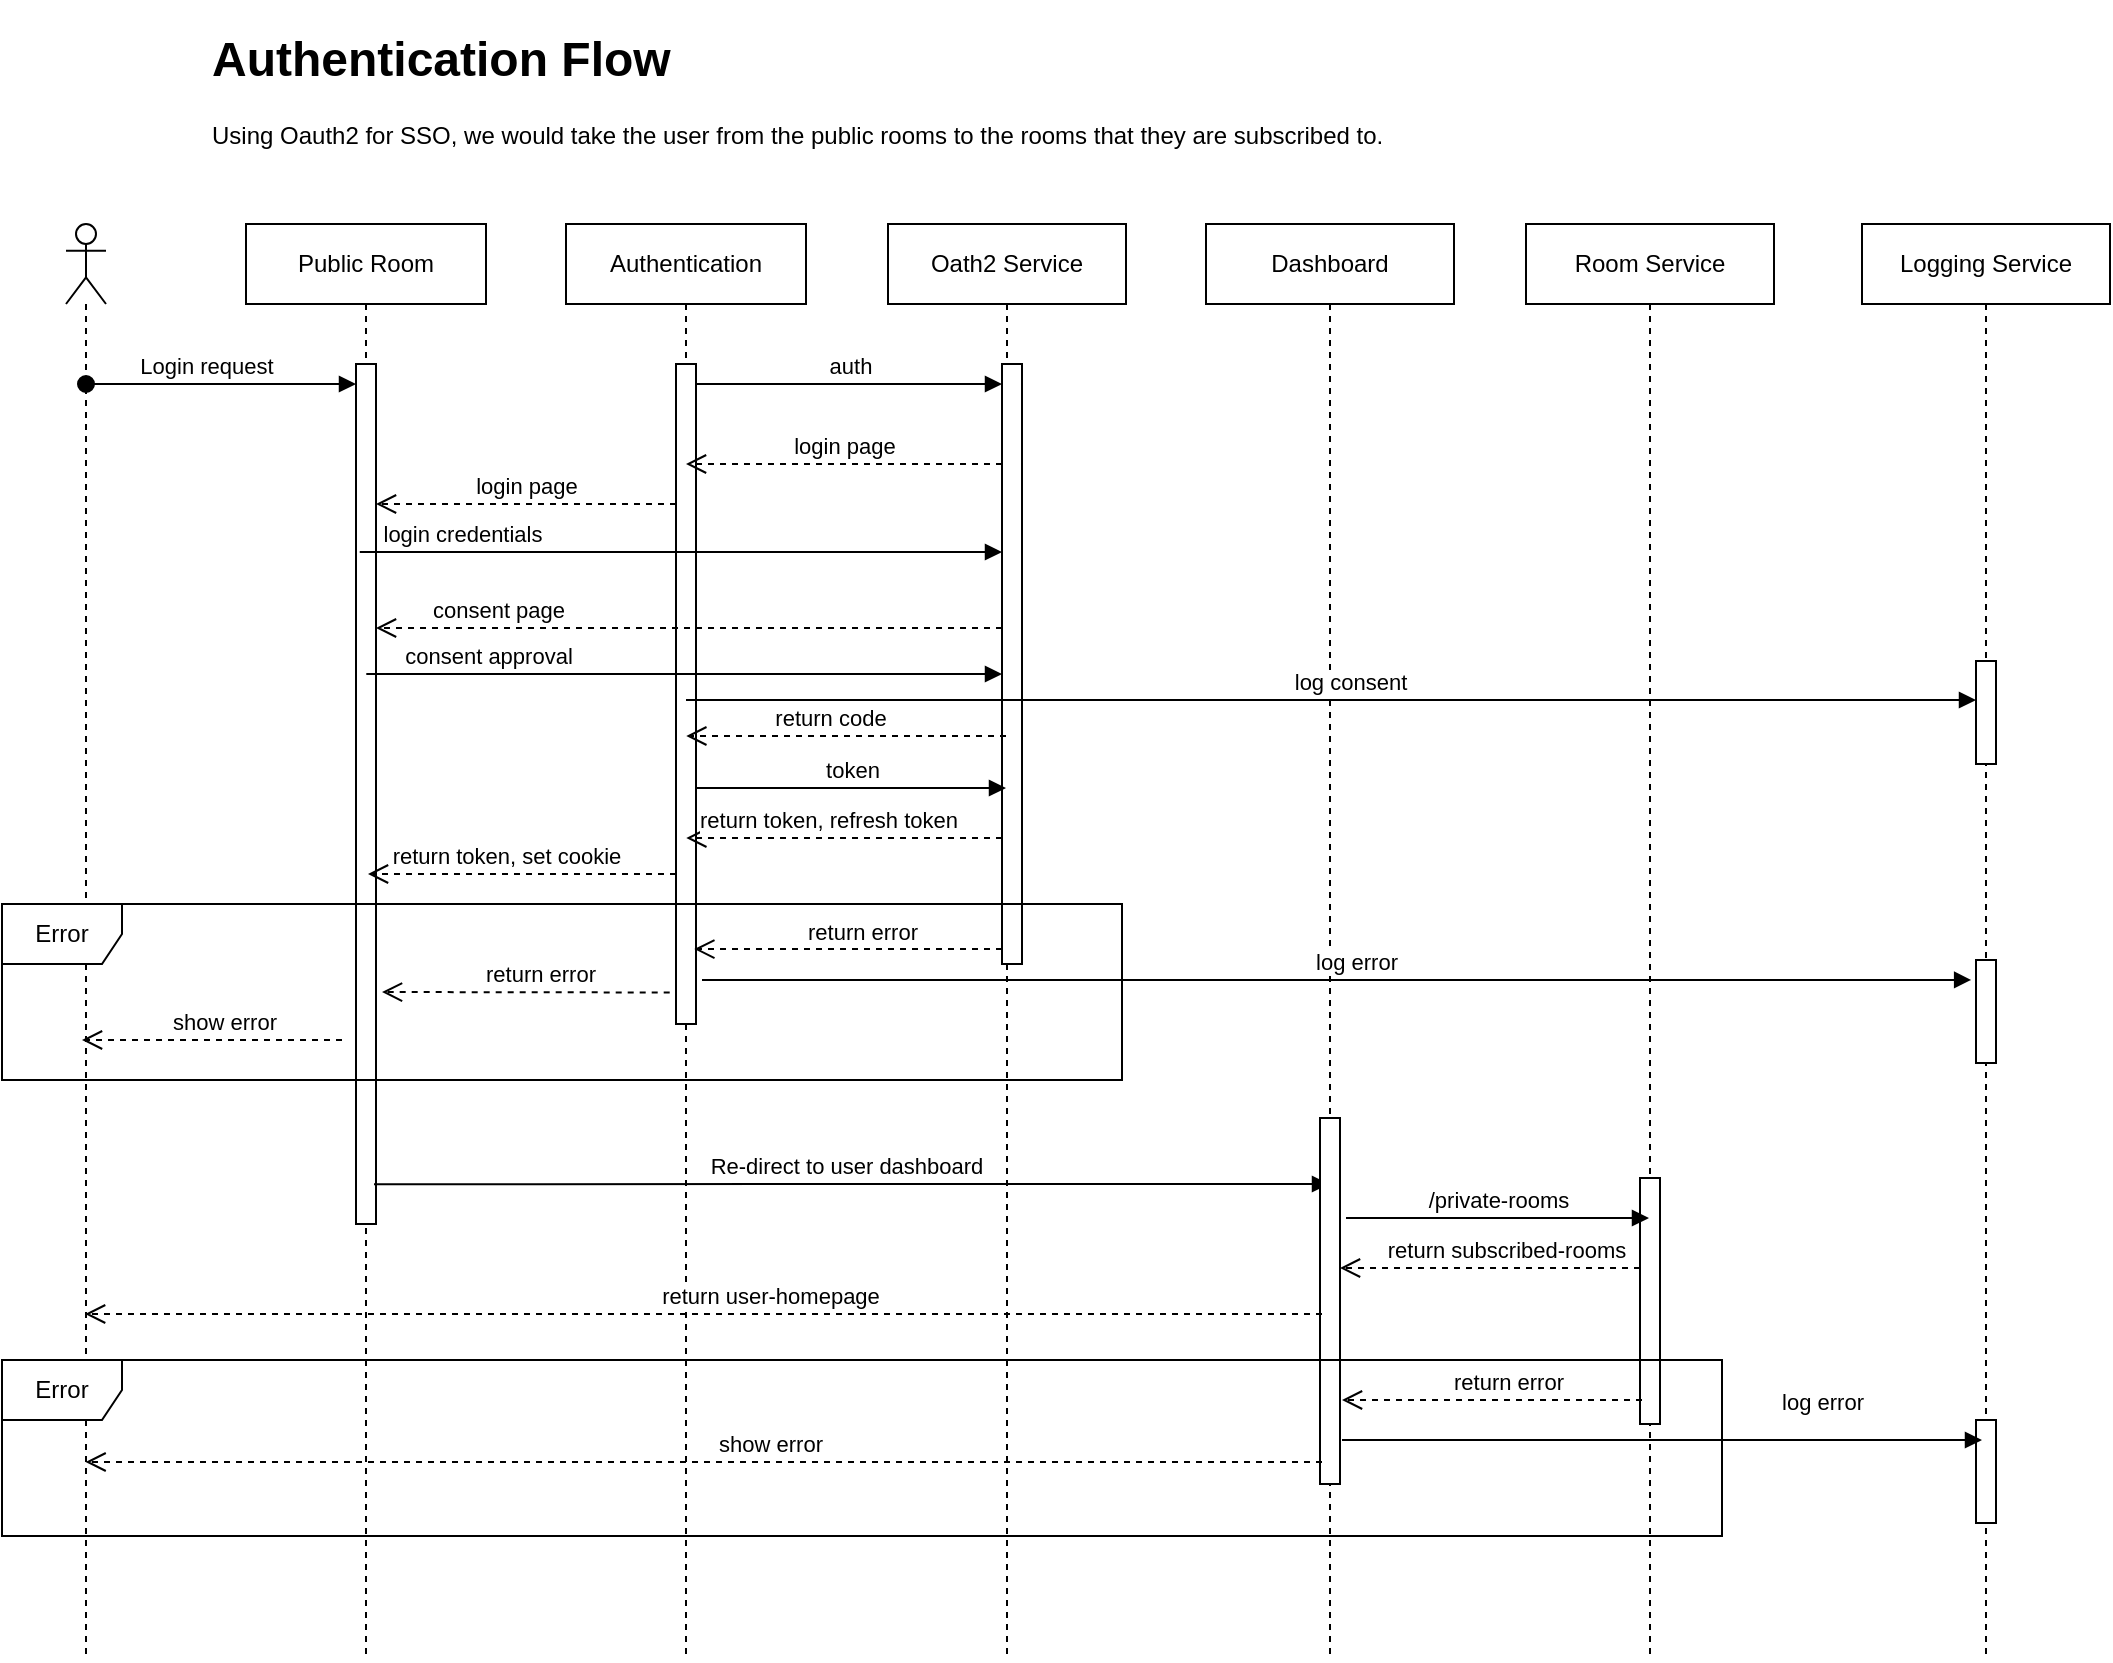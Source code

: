 <mxfile version="22.1.5" type="github" pages="3">
  <diagram name="Authentication Flow" id="2YBvvXClWsGukQMizWep">
    <mxGraphModel dx="1721" dy="726" grid="1" gridSize="10" guides="1" tooltips="1" connect="1" arrows="1" fold="1" page="1" pageScale="1" pageWidth="850" pageHeight="1100" math="0" shadow="0">
      <root>
        <mxCell id="0" />
        <mxCell id="1" parent="0" />
        <mxCell id="aM9ryv3xv72pqoxQDRHE-1" value="Public Room" style="shape=umlLifeline;perimeter=lifelinePerimeter;whiteSpace=wrap;html=1;container=0;dropTarget=0;collapsible=0;recursiveResize=0;outlineConnect=0;portConstraint=eastwest;newEdgeStyle={&quot;edgeStyle&quot;:&quot;elbowEdgeStyle&quot;,&quot;elbow&quot;:&quot;vertical&quot;,&quot;curved&quot;:0,&quot;rounded&quot;:0};" parent="1" vertex="1">
          <mxGeometry x="132" y="122" width="120" height="718" as="geometry" />
        </mxCell>
        <mxCell id="aM9ryv3xv72pqoxQDRHE-2" value="" style="html=1;points=[];perimeter=orthogonalPerimeter;outlineConnect=0;targetShapes=umlLifeline;portConstraint=eastwest;newEdgeStyle={&quot;edgeStyle&quot;:&quot;elbowEdgeStyle&quot;,&quot;elbow&quot;:&quot;vertical&quot;,&quot;curved&quot;:0,&quot;rounded&quot;:0};" parent="aM9ryv3xv72pqoxQDRHE-1" vertex="1">
          <mxGeometry x="55" y="70" width="10" height="430" as="geometry" />
        </mxCell>
        <mxCell id="aM9ryv3xv72pqoxQDRHE-5" value="Authentication" style="shape=umlLifeline;perimeter=lifelinePerimeter;whiteSpace=wrap;html=1;container=0;dropTarget=0;collapsible=0;recursiveResize=0;outlineConnect=0;portConstraint=eastwest;newEdgeStyle={&quot;edgeStyle&quot;:&quot;elbowEdgeStyle&quot;,&quot;elbow&quot;:&quot;vertical&quot;,&quot;curved&quot;:0,&quot;rounded&quot;:0};" parent="1" vertex="1">
          <mxGeometry x="292" y="122" width="120" height="718" as="geometry" />
        </mxCell>
        <mxCell id="aM9ryv3xv72pqoxQDRHE-6" value="" style="html=1;points=[];perimeter=orthogonalPerimeter;outlineConnect=0;targetShapes=umlLifeline;portConstraint=eastwest;newEdgeStyle={&quot;edgeStyle&quot;:&quot;elbowEdgeStyle&quot;,&quot;elbow&quot;:&quot;vertical&quot;,&quot;curved&quot;:0,&quot;rounded&quot;:0};" parent="aM9ryv3xv72pqoxQDRHE-5" vertex="1">
          <mxGeometry x="55" y="70" width="10" height="330" as="geometry" />
        </mxCell>
        <mxCell id="aM9ryv3xv72pqoxQDRHE-7" value="auth" style="html=1;verticalAlign=bottom;endArrow=block;edgeStyle=elbowEdgeStyle;elbow=horizontal;curved=0;rounded=0;" parent="1" source="aM9ryv3xv72pqoxQDRHE-6" target="9MlQw0G3-qSkssodWNSf-2" edge="1">
          <mxGeometry relative="1" as="geometry">
            <mxPoint x="371" y="202" as="sourcePoint" />
            <Array as="points">
              <mxPoint x="456" y="202" />
            </Array>
            <mxPoint x="541" y="202" as="targetPoint" />
          </mxGeometry>
        </mxCell>
        <mxCell id="aM9ryv3xv72pqoxQDRHE-8" value="login page" style="html=1;verticalAlign=bottom;endArrow=open;dashed=1;endSize=8;edgeStyle=elbowEdgeStyle;elbow=horizontal;curved=0;rounded=0;" parent="1" source="9MlQw0G3-qSkssodWNSf-2" target="aM9ryv3xv72pqoxQDRHE-5" edge="1">
          <mxGeometry relative="1" as="geometry">
            <mxPoint x="372" y="242" as="targetPoint" />
            <Array as="points">
              <mxPoint x="466" y="242" />
            </Array>
            <mxPoint x="541" y="242" as="sourcePoint" />
          </mxGeometry>
        </mxCell>
        <mxCell id="9MlQw0G3-qSkssodWNSf-1" value="Oath2 Service" style="shape=umlLifeline;perimeter=lifelinePerimeter;whiteSpace=wrap;html=1;container=0;dropTarget=0;collapsible=0;recursiveResize=0;outlineConnect=0;portConstraint=eastwest;newEdgeStyle={&quot;edgeStyle&quot;:&quot;elbowEdgeStyle&quot;,&quot;elbow&quot;:&quot;vertical&quot;,&quot;curved&quot;:0,&quot;rounded&quot;:0};" parent="1" vertex="1">
          <mxGeometry x="453" y="122" width="119" height="718" as="geometry" />
        </mxCell>
        <mxCell id="9MlQw0G3-qSkssodWNSf-2" value="" style="html=1;points=[];perimeter=orthogonalPerimeter;outlineConnect=0;targetShapes=umlLifeline;portConstraint=eastwest;newEdgeStyle={&quot;edgeStyle&quot;:&quot;elbowEdgeStyle&quot;,&quot;elbow&quot;:&quot;vertical&quot;,&quot;curved&quot;:0,&quot;rounded&quot;:0};" parent="9MlQw0G3-qSkssodWNSf-1" vertex="1">
          <mxGeometry x="57" y="70" width="10" height="300" as="geometry" />
        </mxCell>
        <mxCell id="0LYUBqjLZQk0dK4FznEz-1" value="" style="shape=umlLifeline;perimeter=lifelinePerimeter;whiteSpace=wrap;html=1;container=1;dropTarget=0;collapsible=0;recursiveResize=0;outlineConnect=0;portConstraint=eastwest;newEdgeStyle={&quot;curved&quot;:0,&quot;rounded&quot;:0};participant=umlActor;" vertex="1" parent="1">
          <mxGeometry x="42" y="122" width="20" height="718" as="geometry" />
        </mxCell>
        <mxCell id="0LYUBqjLZQk0dK4FznEz-2" value="login page" style="html=1;verticalAlign=bottom;endArrow=open;dashed=1;endSize=8;edgeStyle=elbowEdgeStyle;elbow=horizontal;curved=0;rounded=0;" edge="1" parent="1" source="aM9ryv3xv72pqoxQDRHE-6" target="aM9ryv3xv72pqoxQDRHE-2">
          <mxGeometry relative="1" as="geometry">
            <mxPoint x="202" y="262" as="targetPoint" />
            <Array as="points">
              <mxPoint x="325" y="262" />
            </Array>
            <mxPoint x="342" y="262" as="sourcePoint" />
          </mxGeometry>
        </mxCell>
        <mxCell id="0LYUBqjLZQk0dK4FznEz-3" value="login credentials" style="html=1;verticalAlign=bottom;endArrow=block;edgeStyle=elbowEdgeStyle;elbow=horizontal;curved=0;rounded=0;" edge="1" parent="1">
          <mxGeometry x="-0.683" relative="1" as="geometry">
            <mxPoint x="188.87" y="286" as="sourcePoint" />
            <Array as="points">
              <mxPoint x="316.62" y="286" />
            </Array>
            <mxPoint x="510.0" y="286" as="targetPoint" />
            <mxPoint as="offset" />
          </mxGeometry>
        </mxCell>
        <mxCell id="0LYUBqjLZQk0dK4FznEz-5" value="consent page" style="html=1;verticalAlign=bottom;endArrow=open;dashed=1;endSize=8;edgeStyle=elbowEdgeStyle;elbow=horizontal;curved=0;rounded=0;" edge="1" parent="1">
          <mxGeometry x="0.61" relative="1" as="geometry">
            <mxPoint x="197" y="324" as="targetPoint" />
            <Array as="points">
              <mxPoint x="465" y="324" />
            </Array>
            <mxPoint x="510" y="324" as="sourcePoint" />
            <mxPoint as="offset" />
          </mxGeometry>
        </mxCell>
        <mxCell id="0LYUBqjLZQk0dK4FznEz-7" value="consent approval" style="html=1;verticalAlign=bottom;endArrow=block;edgeStyle=elbowEdgeStyle;elbow=horizontal;curved=0;rounded=0;" edge="1" parent="1">
          <mxGeometry x="-0.62" relative="1" as="geometry">
            <mxPoint x="192.149" y="347" as="sourcePoint" />
            <Array as="points">
              <mxPoint x="232" y="287" />
            </Array>
            <mxPoint x="510.0" y="347" as="targetPoint" />
            <mxPoint as="offset" />
          </mxGeometry>
        </mxCell>
        <mxCell id="0LYUBqjLZQk0dK4FznEz-8" value="return code" style="html=1;verticalAlign=bottom;endArrow=open;dashed=1;endSize=8;edgeStyle=elbowEdgeStyle;elbow=horizontal;curved=0;rounded=0;" edge="1" parent="1">
          <mxGeometry x="0.114" relative="1" as="geometry">
            <mxPoint x="352.149" y="378" as="targetPoint" />
            <Array as="points">
              <mxPoint x="475.5" y="348" />
            </Array>
            <mxPoint x="512.0" y="378" as="sourcePoint" />
            <mxPoint x="1" as="offset" />
          </mxGeometry>
        </mxCell>
        <mxCell id="0LYUBqjLZQk0dK4FznEz-10" value="Login request" style="html=1;verticalAlign=bottom;startArrow=oval;startFill=1;endArrow=block;startSize=8;curved=0;rounded=0;" edge="1" parent="1" target="aM9ryv3xv72pqoxQDRHE-2">
          <mxGeometry x="-0.114" width="60" relative="1" as="geometry">
            <mxPoint x="52" y="202" as="sourcePoint" />
            <mxPoint x="182" y="202" as="targetPoint" />
            <mxPoint as="offset" />
          </mxGeometry>
        </mxCell>
        <mxCell id="0LYUBqjLZQk0dK4FznEz-11" value="Re-direct to user dashboard" style="html=1;verticalAlign=bottom;endArrow=block;edgeStyle=elbowEdgeStyle;elbow=horizontal;curved=0;rounded=0;exitX=0.9;exitY=0.848;exitDx=0;exitDy=0;exitPerimeter=0;" edge="1" parent="1">
          <mxGeometry x="-0.011" relative="1" as="geometry">
            <mxPoint x="196" y="602.08" as="sourcePoint" />
            <Array as="points">
              <mxPoint x="277" y="602" />
            </Array>
            <mxPoint x="673.5" y="602" as="targetPoint" />
            <mxPoint as="offset" />
          </mxGeometry>
        </mxCell>
        <mxCell id="0LYUBqjLZQk0dK4FznEz-12" value="return token, refresh token" style="html=1;verticalAlign=bottom;endArrow=open;dashed=1;endSize=8;edgeStyle=elbowEdgeStyle;elbow=horizontal;curved=0;rounded=0;" edge="1" parent="1">
          <mxGeometry x="0.114" relative="1" as="geometry">
            <mxPoint x="352.149" y="429" as="targetPoint" />
            <Array as="points">
              <mxPoint x="477.5" y="429" />
            </Array>
            <mxPoint x="510.0" y="429" as="sourcePoint" />
            <mxPoint x="1" as="offset" />
          </mxGeometry>
        </mxCell>
        <mxCell id="0LYUBqjLZQk0dK4FznEz-13" value="return token, set cookie" style="html=1;verticalAlign=bottom;endArrow=open;dashed=1;endSize=8;edgeStyle=elbowEdgeStyle;elbow=horizontal;curved=0;rounded=0;" edge="1" parent="1">
          <mxGeometry x="0.114" relative="1" as="geometry">
            <mxPoint x="193" y="447" as="targetPoint" />
            <Array as="points">
              <mxPoint x="297.5" y="447" />
            </Array>
            <mxPoint x="347" y="447" as="sourcePoint" />
            <mxPoint x="1" as="offset" />
          </mxGeometry>
        </mxCell>
        <mxCell id="0LYUBqjLZQk0dK4FznEz-20" value="token" style="html=1;verticalAlign=bottom;endArrow=block;edgeStyle=elbowEdgeStyle;elbow=horizontal;curved=0;rounded=0;" edge="1" parent="1">
          <mxGeometry relative="1" as="geometry">
            <mxPoint x="357" y="404" as="sourcePoint" />
            <Array as="points">
              <mxPoint x="461" y="434" />
            </Array>
            <mxPoint x="512.0" y="404" as="targetPoint" />
          </mxGeometry>
        </mxCell>
        <mxCell id="0LYUBqjLZQk0dK4FznEz-21" value="Dashboard" style="shape=umlLifeline;perimeter=lifelinePerimeter;whiteSpace=wrap;html=1;container=0;dropTarget=0;collapsible=0;recursiveResize=0;outlineConnect=0;portConstraint=eastwest;newEdgeStyle={&quot;edgeStyle&quot;:&quot;elbowEdgeStyle&quot;,&quot;elbow&quot;:&quot;vertical&quot;,&quot;curved&quot;:0,&quot;rounded&quot;:0};" vertex="1" parent="1">
          <mxGeometry x="612" y="122" width="124" height="718" as="geometry" />
        </mxCell>
        <mxCell id="0LYUBqjLZQk0dK4FznEz-22" value="" style="html=1;points=[];perimeter=orthogonalPerimeter;outlineConnect=0;targetShapes=umlLifeline;portConstraint=eastwest;newEdgeStyle={&quot;edgeStyle&quot;:&quot;elbowEdgeStyle&quot;,&quot;elbow&quot;:&quot;vertical&quot;,&quot;curved&quot;:0,&quot;rounded&quot;:0};" vertex="1" parent="0LYUBqjLZQk0dK4FznEz-21">
          <mxGeometry x="57" y="447" width="10" height="183" as="geometry" />
        </mxCell>
        <mxCell id="0LYUBqjLZQk0dK4FznEz-23" value="Room Service" style="shape=umlLifeline;perimeter=lifelinePerimeter;whiteSpace=wrap;html=1;container=0;dropTarget=0;collapsible=0;recursiveResize=0;outlineConnect=0;portConstraint=eastwest;newEdgeStyle={&quot;edgeStyle&quot;:&quot;elbowEdgeStyle&quot;,&quot;elbow&quot;:&quot;vertical&quot;,&quot;curved&quot;:0,&quot;rounded&quot;:0};" vertex="1" parent="1">
          <mxGeometry x="772" y="122" width="124" height="718" as="geometry" />
        </mxCell>
        <mxCell id="0LYUBqjLZQk0dK4FznEz-24" value="" style="html=1;points=[];perimeter=orthogonalPerimeter;outlineConnect=0;targetShapes=umlLifeline;portConstraint=eastwest;newEdgeStyle={&quot;edgeStyle&quot;:&quot;elbowEdgeStyle&quot;,&quot;elbow&quot;:&quot;vertical&quot;,&quot;curved&quot;:0,&quot;rounded&quot;:0};" vertex="1" parent="0LYUBqjLZQk0dK4FznEz-23">
          <mxGeometry x="57" y="477" width="10" height="123" as="geometry" />
        </mxCell>
        <mxCell id="0LYUBqjLZQk0dK4FznEz-25" value="/private-rooms" style="html=1;verticalAlign=bottom;endArrow=block;edgeStyle=elbowEdgeStyle;elbow=horizontal;curved=0;rounded=0;" edge="1" parent="1">
          <mxGeometry relative="1" as="geometry">
            <mxPoint x="682" y="619" as="sourcePoint" />
            <Array as="points">
              <mxPoint x="786" y="649" />
            </Array>
            <mxPoint x="833.5" y="619" as="targetPoint" />
          </mxGeometry>
        </mxCell>
        <mxCell id="0LYUBqjLZQk0dK4FznEz-26" value="return subscribed-rooms" style="html=1;verticalAlign=bottom;endArrow=open;dashed=1;endSize=8;edgeStyle=elbowEdgeStyle;elbow=horizontal;curved=0;rounded=0;" edge="1" parent="1">
          <mxGeometry x="-0.107" relative="1" as="geometry">
            <mxPoint x="679" y="644" as="targetPoint" />
            <Array as="points">
              <mxPoint x="807.35" y="644" />
            </Array>
            <mxPoint x="829" y="644" as="sourcePoint" />
            <mxPoint as="offset" />
          </mxGeometry>
        </mxCell>
        <mxCell id="0LYUBqjLZQk0dK4FznEz-31" value="&lt;h1&gt;Authentication Flow&lt;br&gt;&lt;/h1&gt;&lt;div&gt;Using Oauth2 for SSO, we would take the user from the public rooms to the rooms that they are subscribed to.&lt;/div&gt;" style="text;html=1;strokeColor=none;fillColor=none;spacing=5;spacingTop=-20;whiteSpace=wrap;overflow=hidden;rounded=0;" vertex="1" parent="1">
          <mxGeometry x="110" y="20" width="720" height="80" as="geometry" />
        </mxCell>
        <mxCell id="0LYUBqjLZQk0dK4FznEz-34" value="return user-homepage" style="html=1;verticalAlign=bottom;endArrow=open;dashed=1;endSize=8;edgeStyle=elbowEdgeStyle;elbow=horizontal;curved=0;rounded=0;" edge="1" parent="1">
          <mxGeometry x="-0.107" relative="1" as="geometry">
            <mxPoint x="51.548" y="667" as="targetPoint" />
            <Array as="points">
              <mxPoint x="648.35" y="667" />
            </Array>
            <mxPoint x="670" y="667" as="sourcePoint" />
            <mxPoint as="offset" />
          </mxGeometry>
        </mxCell>
        <mxCell id="0LYUBqjLZQk0dK4FznEz-35" value="Error" style="shape=umlFrame;whiteSpace=wrap;html=1;pointerEvents=0;" vertex="1" parent="1">
          <mxGeometry x="10" y="462" width="560" height="88" as="geometry" />
        </mxCell>
        <mxCell id="0LYUBqjLZQk0dK4FznEz-36" value="return error" style="html=1;verticalAlign=bottom;endArrow=open;dashed=1;endSize=8;edgeStyle=elbowEdgeStyle;elbow=horizontal;curved=0;rounded=0;" edge="1" parent="1" source="9MlQw0G3-qSkssodWNSf-2">
          <mxGeometry x="-0.09" relative="1" as="geometry">
            <mxPoint x="356.149" y="484.52" as="targetPoint" />
            <Array as="points">
              <mxPoint x="481.5" y="484.52" />
            </Array>
            <mxPoint x="500" y="480" as="sourcePoint" />
            <mxPoint as="offset" />
          </mxGeometry>
        </mxCell>
        <mxCell id="0LYUBqjLZQk0dK4FznEz-37" value="return error" style="html=1;verticalAlign=bottom;endArrow=open;dashed=1;endSize=8;edgeStyle=elbowEdgeStyle;elbow=horizontal;curved=0;rounded=0;" edge="1" parent="1">
          <mxGeometry x="-0.09" relative="1" as="geometry">
            <mxPoint x="200" y="506" as="targetPoint" />
            <Array as="points">
              <mxPoint x="315.35" y="505.72" />
            </Array>
            <mxPoint x="343.85" y="506.2" as="sourcePoint" />
            <mxPoint as="offset" />
          </mxGeometry>
        </mxCell>
        <mxCell id="0LYUBqjLZQk0dK4FznEz-38" value="show error" style="html=1;verticalAlign=bottom;endArrow=open;dashed=1;endSize=8;edgeStyle=elbowEdgeStyle;elbow=horizontal;curved=0;rounded=0;" edge="1" parent="1">
          <mxGeometry x="-0.09" relative="1" as="geometry">
            <mxPoint x="50" y="530" as="targetPoint" />
            <Array as="points">
              <mxPoint x="165.35" y="529.72" />
            </Array>
            <mxPoint x="180" y="530" as="sourcePoint" />
            <mxPoint as="offset" />
          </mxGeometry>
        </mxCell>
        <mxCell id="0LYUBqjLZQk0dK4FznEz-40" value="Error" style="shape=umlFrame;whiteSpace=wrap;html=1;pointerEvents=0;" vertex="1" parent="1">
          <mxGeometry x="10" y="690" width="860" height="88" as="geometry" />
        </mxCell>
        <mxCell id="0LYUBqjLZQk0dK4FznEz-41" value="return error" style="html=1;verticalAlign=bottom;endArrow=open;dashed=1;endSize=8;edgeStyle=elbowEdgeStyle;elbow=horizontal;curved=0;rounded=0;" edge="1" parent="1">
          <mxGeometry x="-0.107" relative="1" as="geometry">
            <mxPoint x="680" y="710" as="targetPoint" />
            <Array as="points">
              <mxPoint x="808.35" y="710" />
            </Array>
            <mxPoint x="830" y="710" as="sourcePoint" />
            <mxPoint as="offset" />
          </mxGeometry>
        </mxCell>
        <mxCell id="0LYUBqjLZQk0dK4FznEz-42" value="show error" style="html=1;verticalAlign=bottom;endArrow=open;dashed=1;endSize=8;edgeStyle=elbowEdgeStyle;elbow=horizontal;curved=0;rounded=0;" edge="1" parent="1">
          <mxGeometry x="-0.107" relative="1" as="geometry">
            <mxPoint x="51.786" y="741" as="targetPoint" />
            <Array as="points">
              <mxPoint x="648.35" y="741" />
            </Array>
            <mxPoint x="670" y="741" as="sourcePoint" />
            <mxPoint as="offset" />
          </mxGeometry>
        </mxCell>
        <mxCell id="0LYUBqjLZQk0dK4FznEz-43" value="Logging Service" style="shape=umlLifeline;perimeter=lifelinePerimeter;whiteSpace=wrap;html=1;container=0;dropTarget=0;collapsible=0;recursiveResize=0;outlineConnect=0;portConstraint=eastwest;newEdgeStyle={&quot;edgeStyle&quot;:&quot;elbowEdgeStyle&quot;,&quot;elbow&quot;:&quot;vertical&quot;,&quot;curved&quot;:0,&quot;rounded&quot;:0};" vertex="1" parent="1">
          <mxGeometry x="940" y="122" width="124" height="718" as="geometry" />
        </mxCell>
        <mxCell id="0LYUBqjLZQk0dK4FznEz-48" style="edgeStyle=elbowEdgeStyle;rounded=0;orthogonalLoop=1;jettySize=auto;html=1;elbow=vertical;curved=0;" edge="1" parent="0LYUBqjLZQk0dK4FznEz-43" source="0LYUBqjLZQk0dK4FznEz-44" target="0LYUBqjLZQk0dK4FznEz-43">
          <mxGeometry relative="1" as="geometry" />
        </mxCell>
        <mxCell id="0LYUBqjLZQk0dK4FznEz-44" value="" style="html=1;points=[];perimeter=orthogonalPerimeter;outlineConnect=0;targetShapes=umlLifeline;portConstraint=eastwest;newEdgeStyle={&quot;edgeStyle&quot;:&quot;elbowEdgeStyle&quot;,&quot;elbow&quot;:&quot;vertical&quot;,&quot;curved&quot;:0,&quot;rounded&quot;:0};" vertex="1" parent="0LYUBqjLZQk0dK4FznEz-43">
          <mxGeometry x="57" y="218.5" width="10" height="51.5" as="geometry" />
        </mxCell>
        <mxCell id="0LYUBqjLZQk0dK4FznEz-47" value="" style="html=1;points=[];perimeter=orthogonalPerimeter;outlineConnect=0;targetShapes=umlLifeline;portConstraint=eastwest;newEdgeStyle={&quot;edgeStyle&quot;:&quot;elbowEdgeStyle&quot;,&quot;elbow&quot;:&quot;vertical&quot;,&quot;curved&quot;:0,&quot;rounded&quot;:0};" vertex="1" parent="0LYUBqjLZQk0dK4FznEz-43">
          <mxGeometry x="57" y="368" width="10" height="51.5" as="geometry" />
        </mxCell>
        <mxCell id="0LYUBqjLZQk0dK4FznEz-50" value="" style="html=1;points=[];perimeter=orthogonalPerimeter;outlineConnect=0;targetShapes=umlLifeline;portConstraint=eastwest;newEdgeStyle={&quot;edgeStyle&quot;:&quot;elbowEdgeStyle&quot;,&quot;elbow&quot;:&quot;vertical&quot;,&quot;curved&quot;:0,&quot;rounded&quot;:0};" vertex="1" parent="0LYUBqjLZQk0dK4FznEz-43">
          <mxGeometry x="57" y="598" width="10" height="51.5" as="geometry" />
        </mxCell>
        <mxCell id="0LYUBqjLZQk0dK4FznEz-45" value="log consent" style="html=1;verticalAlign=bottom;endArrow=block;edgeStyle=elbowEdgeStyle;elbow=horizontal;curved=0;rounded=0;" edge="1" parent="1" source="aM9ryv3xv72pqoxQDRHE-5" target="0LYUBqjLZQk0dK4FznEz-44">
          <mxGeometry x="0.03" relative="1" as="geometry">
            <mxPoint x="520" y="360" as="sourcePoint" />
            <Array as="points">
              <mxPoint x="995" y="360" />
            </Array>
            <mxPoint x="994.67" y="431.361" as="targetPoint" />
            <mxPoint as="offset" />
          </mxGeometry>
        </mxCell>
        <mxCell id="0LYUBqjLZQk0dK4FznEz-46" value="log error" style="html=1;verticalAlign=bottom;endArrow=block;edgeStyle=elbowEdgeStyle;elbow=horizontal;curved=0;rounded=0;entryX=-0.243;entryY=0.194;entryDx=0;entryDy=0;entryPerimeter=0;" edge="1" parent="1" target="0LYUBqjLZQk0dK4FznEz-47">
          <mxGeometry x="0.03" relative="1" as="geometry">
            <mxPoint x="360" y="500" as="sourcePoint" />
            <Array as="points" />
            <mxPoint x="990" y="500" as="targetPoint" />
            <mxPoint as="offset" />
          </mxGeometry>
        </mxCell>
        <mxCell id="0LYUBqjLZQk0dK4FznEz-49" value="log error" style="html=1;verticalAlign=bottom;endArrow=block;edgeStyle=elbowEdgeStyle;elbow=horizontal;curved=0;rounded=0;exitX=1.1;exitY=0.88;exitDx=0;exitDy=0;exitPerimeter=0;" edge="1" parent="1" source="0LYUBqjLZQk0dK4FznEz-22">
          <mxGeometry x="0.5" y="10" relative="1" as="geometry">
            <mxPoint x="490" y="730" as="sourcePoint" />
            <Array as="points" />
            <mxPoint x="1000" y="730" as="targetPoint" />
            <mxPoint as="offset" />
          </mxGeometry>
        </mxCell>
      </root>
    </mxGraphModel>
  </diagram>
  <diagram id="udZ1hF8nDOLva1PLGAQP" name="Enquiry Flow">
    <mxGraphModel dx="1620" dy="684" grid="1" gridSize="10" guides="1" tooltips="1" connect="1" arrows="1" fold="1" page="1" pageScale="1" pageWidth="827" pageHeight="1169" math="0" shadow="0">
      <root>
        <mxCell id="0" />
        <mxCell id="1" parent="0" />
        <mxCell id="wGr1LgJqItd-QdRC6Vg9-1" value="Public Room" style="shape=umlLifeline;perimeter=lifelinePerimeter;whiteSpace=wrap;html=1;container=0;dropTarget=0;collapsible=0;recursiveResize=0;outlineConnect=0;portConstraint=eastwest;newEdgeStyle={&quot;edgeStyle&quot;:&quot;elbowEdgeStyle&quot;,&quot;elbow&quot;:&quot;vertical&quot;,&quot;curved&quot;:0,&quot;rounded&quot;:0};" vertex="1" parent="1">
          <mxGeometry x="120" y="122" width="120" height="558" as="geometry" />
        </mxCell>
        <mxCell id="wGr1LgJqItd-QdRC6Vg9-2" value="" style="html=1;points=[];perimeter=orthogonalPerimeter;outlineConnect=0;targetShapes=umlLifeline;portConstraint=eastwest;newEdgeStyle={&quot;edgeStyle&quot;:&quot;elbowEdgeStyle&quot;,&quot;elbow&quot;:&quot;vertical&quot;,&quot;curved&quot;:0,&quot;rounded&quot;:0};" vertex="1" parent="wGr1LgJqItd-QdRC6Vg9-1">
          <mxGeometry x="55" y="70" width="10" height="470" as="geometry" />
        </mxCell>
        <mxCell id="wGr1LgJqItd-QdRC6Vg9-3" value="Enquiry Service" style="shape=umlLifeline;perimeter=lifelinePerimeter;whiteSpace=wrap;html=1;container=0;dropTarget=0;collapsible=0;recursiveResize=0;outlineConnect=0;portConstraint=eastwest;newEdgeStyle={&quot;edgeStyle&quot;:&quot;elbowEdgeStyle&quot;,&quot;elbow&quot;:&quot;vertical&quot;,&quot;curved&quot;:0,&quot;rounded&quot;:0};" vertex="1" parent="1">
          <mxGeometry x="280" y="122" width="120" height="558" as="geometry" />
        </mxCell>
        <mxCell id="wGr1LgJqItd-QdRC6Vg9-4" value="" style="html=1;points=[];perimeter=orthogonalPerimeter;outlineConnect=0;targetShapes=umlLifeline;portConstraint=eastwest;newEdgeStyle={&quot;edgeStyle&quot;:&quot;elbowEdgeStyle&quot;,&quot;elbow&quot;:&quot;vertical&quot;,&quot;curved&quot;:0,&quot;rounded&quot;:0};" vertex="1" parent="wGr1LgJqItd-QdRC6Vg9-3">
          <mxGeometry x="55" y="80" width="10" height="440" as="geometry" />
        </mxCell>
        <mxCell id="wGr1LgJqItd-QdRC6Vg9-9" value="" style="shape=umlLifeline;perimeter=lifelinePerimeter;whiteSpace=wrap;html=1;container=1;dropTarget=0;collapsible=0;recursiveResize=0;outlineConnect=0;portConstraint=eastwest;newEdgeStyle={&quot;curved&quot;:0,&quot;rounded&quot;:0};participant=umlActor;" vertex="1" parent="1">
          <mxGeometry x="42" y="122" width="20" height="558" as="geometry" />
        </mxCell>
        <mxCell id="wGr1LgJqItd-QdRC6Vg9-15" value="Enquiry request" style="html=1;verticalAlign=bottom;startArrow=oval;startFill=1;endArrow=block;startSize=8;curved=0;rounded=0;" edge="1" parent="1" target="wGr1LgJqItd-QdRC6Vg9-2">
          <mxGeometry x="-0.114" width="60" relative="1" as="geometry">
            <mxPoint x="52" y="202" as="sourcePoint" />
            <mxPoint x="182" y="202" as="targetPoint" />
            <mxPoint as="offset" />
          </mxGeometry>
        </mxCell>
        <mxCell id="wGr1LgJqItd-QdRC6Vg9-26" value="&lt;h1&gt;Enquiry Flow&lt;/h1&gt;&lt;div&gt;Flow for visitors in public rooms&lt;/div&gt;" style="text;html=1;strokeColor=none;fillColor=none;spacing=5;spacingTop=-20;whiteSpace=wrap;overflow=hidden;rounded=0;" vertex="1" parent="1">
          <mxGeometry x="110" y="20" width="720" height="80" as="geometry" />
        </mxCell>
        <mxCell id="wGr1LgJqItd-QdRC6Vg9-33" value="Logging Service" style="shape=umlLifeline;perimeter=lifelinePerimeter;whiteSpace=wrap;html=1;container=0;dropTarget=0;collapsible=0;recursiveResize=0;outlineConnect=0;portConstraint=eastwest;newEdgeStyle={&quot;edgeStyle&quot;:&quot;elbowEdgeStyle&quot;,&quot;elbow&quot;:&quot;vertical&quot;,&quot;curved&quot;:0,&quot;rounded&quot;:0};" vertex="1" parent="1">
          <mxGeometry x="912" y="122" width="124" height="558" as="geometry" />
        </mxCell>
        <mxCell id="wGr1LgJqItd-QdRC6Vg9-34" style="edgeStyle=elbowEdgeStyle;rounded=0;orthogonalLoop=1;jettySize=auto;html=1;elbow=vertical;curved=0;" edge="1" parent="wGr1LgJqItd-QdRC6Vg9-33" source="wGr1LgJqItd-QdRC6Vg9-35">
          <mxGeometry relative="1" as="geometry">
            <mxPoint x="61.5" y="226" as="targetPoint" />
          </mxGeometry>
        </mxCell>
        <mxCell id="wGr1LgJqItd-QdRC6Vg9-35" value="" style="html=1;points=[];perimeter=orthogonalPerimeter;outlineConnect=0;targetShapes=umlLifeline;portConstraint=eastwest;newEdgeStyle={&quot;edgeStyle&quot;:&quot;elbowEdgeStyle&quot;,&quot;elbow&quot;:&quot;vertical&quot;,&quot;curved&quot;:0,&quot;rounded&quot;:0};" vertex="1" parent="wGr1LgJqItd-QdRC6Vg9-33">
          <mxGeometry x="57" y="200" width="10" height="160" as="geometry" />
        </mxCell>
        <mxCell id="nYv8po_MdXPaH2AzmzNs-4" value="/POST enquiry" style="html=1;verticalAlign=bottom;endArrow=block;curved=0;rounded=0;" edge="1" parent="1">
          <mxGeometry width="80" relative="1" as="geometry">
            <mxPoint x="190" y="221" as="sourcePoint" />
            <mxPoint x="339.5" y="221" as="targetPoint" />
          </mxGeometry>
        </mxCell>
        <mxCell id="nYv8po_MdXPaH2AzmzNs-5" value="/find-user-details" style="html=1;verticalAlign=bottom;endArrow=block;curved=0;rounded=0;" edge="1" parent="1" target="nYv8po_MdXPaH2AzmzNs-7">
          <mxGeometry width="80" relative="1" as="geometry">
            <mxPoint x="350" y="322" as="sourcePoint" />
            <mxPoint x="490" y="322" as="targetPoint" />
          </mxGeometry>
        </mxCell>
        <mxCell id="nYv8po_MdXPaH2AzmzNs-6" value="User Service" style="shape=umlLifeline;perimeter=lifelinePerimeter;whiteSpace=wrap;html=1;container=0;dropTarget=0;collapsible=0;recursiveResize=0;outlineConnect=0;portConstraint=eastwest;newEdgeStyle={&quot;edgeStyle&quot;:&quot;elbowEdgeStyle&quot;,&quot;elbow&quot;:&quot;vertical&quot;,&quot;curved&quot;:0,&quot;rounded&quot;:0};" vertex="1" parent="1">
          <mxGeometry x="440" y="122" width="120" height="558" as="geometry" />
        </mxCell>
        <mxCell id="nYv8po_MdXPaH2AzmzNs-7" value="" style="html=1;points=[];perimeter=orthogonalPerimeter;outlineConnect=0;targetShapes=umlLifeline;portConstraint=eastwest;newEdgeStyle={&quot;edgeStyle&quot;:&quot;elbowEdgeStyle&quot;,&quot;elbow&quot;:&quot;vertical&quot;,&quot;curved&quot;:0,&quot;rounded&quot;:0};" vertex="1" parent="nYv8po_MdXPaH2AzmzNs-6">
          <mxGeometry x="55" y="182" width="10" height="130" as="geometry" />
        </mxCell>
        <mxCell id="nYv8po_MdXPaH2AzmzNs-8" value="return public-room-owner" style="html=1;verticalAlign=bottom;endArrow=open;dashed=1;endSize=8;curved=0;rounded=0;" edge="1" parent="1">
          <mxGeometry relative="1" as="geometry">
            <mxPoint x="493" y="350" as="sourcePoint" />
            <mxPoint x="342.5" y="350" as="targetPoint" />
          </mxGeometry>
        </mxCell>
        <mxCell id="nYv8po_MdXPaH2AzmzNs-9" value="error" style="shape=umlFrame;whiteSpace=wrap;html=1;pointerEvents=0;" vertex="1" parent="1">
          <mxGeometry x="20" y="372" width="560" height="90" as="geometry" />
        </mxCell>
        <mxCell id="nYv8po_MdXPaH2AzmzNs-10" value="log user-details-request" style="html=1;verticalAlign=bottom;endArrow=block;curved=0;rounded=0;" edge="1" parent="1" target="wGr1LgJqItd-QdRC6Vg9-35">
          <mxGeometry x="-0.493" width="80" relative="1" as="geometry">
            <mxPoint x="510" y="335" as="sourcePoint" />
            <mxPoint x="690" y="342" as="targetPoint" />
            <mxPoint x="1" as="offset" />
          </mxGeometry>
        </mxCell>
        <mxCell id="nYv8po_MdXPaH2AzmzNs-11" value="return error" style="html=1;verticalAlign=bottom;endArrow=open;dashed=1;endSize=8;curved=0;rounded=0;" edge="1" parent="1" source="nYv8po_MdXPaH2AzmzNs-7">
          <mxGeometry relative="1" as="geometry">
            <mxPoint x="480" y="402" as="sourcePoint" />
            <mxPoint x="349.5" y="402" as="targetPoint" />
          </mxGeometry>
        </mxCell>
        <mxCell id="nYv8po_MdXPaH2AzmzNs-12" value="show error" style="html=1;verticalAlign=bottom;endArrow=open;dashed=1;endSize=8;curved=0;rounded=0;" edge="1" parent="1">
          <mxGeometry relative="1" as="geometry">
            <mxPoint x="330.5" y="432" as="sourcePoint" />
            <mxPoint x="180" y="432" as="targetPoint" />
          </mxGeometry>
        </mxCell>
        <mxCell id="nYv8po_MdXPaH2AzmzNs-13" value="log error" style="html=1;verticalAlign=bottom;endArrow=block;curved=0;rounded=0;" edge="1" parent="1">
          <mxGeometry width="80" relative="1" as="geometry">
            <mxPoint x="505" y="410" as="sourcePoint" />
            <mxPoint x="969" y="410" as="targetPoint" />
          </mxGeometry>
        </mxCell>
        <mxCell id="nYv8po_MdXPaH2AzmzNs-16" value="log user-details-response" style="html=1;verticalAlign=bottom;endArrow=block;curved=0;rounded=0;" edge="1" parent="1" target="wGr1LgJqItd-QdRC6Vg9-33">
          <mxGeometry x="-0.505" y="1" width="80" relative="1" as="geometry">
            <mxPoint x="505" y="359" as="sourcePoint" />
            <mxPoint x="819" y="359" as="targetPoint" />
            <mxPoint as="offset" />
          </mxGeometry>
        </mxCell>
        <mxCell id="nYv8po_MdXPaH2AzmzNs-19" value="validate-fail" style="shape=umlFrame;whiteSpace=wrap;html=1;pointerEvents=0;" vertex="1" parent="1">
          <mxGeometry x="20" y="240" width="360" height="50" as="geometry" />
        </mxCell>
        <mxCell id="nYv8po_MdXPaH2AzmzNs-20" value="show validation error" style="html=1;verticalAlign=bottom;endArrow=open;dashed=1;endSize=8;curved=0;rounded=0;" edge="1" parent="1">
          <mxGeometry relative="1" as="geometry">
            <mxPoint x="330.5" y="270" as="sourcePoint" />
            <mxPoint x="180" y="270" as="targetPoint" />
          </mxGeometry>
        </mxCell>
        <mxCell id="nYv8po_MdXPaH2AzmzNs-23" value="/notify-user" style="html=1;verticalAlign=bottom;endArrow=block;curved=0;rounded=0;" edge="1" parent="1">
          <mxGeometry width="80" relative="1" as="geometry">
            <mxPoint x="345.25" y="490" as="sourcePoint" />
            <mxPoint x="654.75" y="490" as="targetPoint" />
          </mxGeometry>
        </mxCell>
        <mxCell id="nYv8po_MdXPaH2AzmzNs-24" value="Notification Service" style="shape=umlLifeline;perimeter=lifelinePerimeter;whiteSpace=wrap;html=1;container=0;dropTarget=0;collapsible=0;recursiveResize=0;outlineConnect=0;portConstraint=eastwest;newEdgeStyle={&quot;edgeStyle&quot;:&quot;elbowEdgeStyle&quot;,&quot;elbow&quot;:&quot;vertical&quot;,&quot;curved&quot;:0,&quot;rounded&quot;:0};" vertex="1" parent="1">
          <mxGeometry x="600" y="122" width="120" height="558" as="geometry" />
        </mxCell>
        <mxCell id="nYv8po_MdXPaH2AzmzNs-25" value="" style="html=1;points=[];perimeter=orthogonalPerimeter;outlineConnect=0;targetShapes=umlLifeline;portConstraint=eastwest;newEdgeStyle={&quot;edgeStyle&quot;:&quot;elbowEdgeStyle&quot;,&quot;elbow&quot;:&quot;vertical&quot;,&quot;curved&quot;:0,&quot;rounded&quot;:0};" vertex="1" parent="nYv8po_MdXPaH2AzmzNs-24">
          <mxGeometry x="55" y="350" width="10" height="60" as="geometry" />
        </mxCell>
        <mxCell id="nYv8po_MdXPaH2AzmzNs-27" value="return success message" style="html=1;verticalAlign=bottom;endArrow=open;dashed=1;endSize=8;curved=0;rounded=0;exitX=0.5;exitY=0.488;exitDx=0;exitDy=0;exitPerimeter=0;" edge="1" parent="1">
          <mxGeometry relative="1" as="geometry">
            <mxPoint x="660" y="515.256" as="sourcePoint" />
            <mxPoint x="340.167" y="515.256" as="targetPoint" />
          </mxGeometry>
        </mxCell>
        <mxCell id="nYv8po_MdXPaH2AzmzNs-28" value="Authentication" style="shape=umlLifeline;perimeter=lifelinePerimeter;whiteSpace=wrap;html=1;container=0;dropTarget=0;collapsible=0;recursiveResize=0;outlineConnect=0;portConstraint=eastwest;newEdgeStyle={&quot;edgeStyle&quot;:&quot;elbowEdgeStyle&quot;,&quot;elbow&quot;:&quot;vertical&quot;,&quot;curved&quot;:0,&quot;rounded&quot;:0};" vertex="1" parent="1">
          <mxGeometry x="762" y="122" width="120" height="558" as="geometry" />
        </mxCell>
        <mxCell id="nYv8po_MdXPaH2AzmzNs-29" value="" style="html=1;points=[];perimeter=orthogonalPerimeter;outlineConnect=0;targetShapes=umlLifeline;portConstraint=eastwest;newEdgeStyle={&quot;edgeStyle&quot;:&quot;elbowEdgeStyle&quot;,&quot;elbow&quot;:&quot;vertical&quot;,&quot;curved&quot;:0,&quot;rounded&quot;:0};" vertex="1" parent="nYv8po_MdXPaH2AzmzNs-28">
          <mxGeometry x="55" y="410" width="10" height="82" as="geometry" />
        </mxCell>
        <mxCell id="Dt7qnreRXAbCcIsjnuUg-1" value="/generate-token" style="html=1;verticalAlign=bottom;endArrow=block;curved=0;rounded=0;" edge="1" parent="1">
          <mxGeometry width="80" relative="1" as="geometry">
            <mxPoint x="345.25" y="556" as="sourcePoint" />
            <mxPoint x="821.5" y="556.0" as="targetPoint" />
          </mxGeometry>
        </mxCell>
        <mxCell id="Dt7qnreRXAbCcIsjnuUg-2" value="return visitor-token" style="html=1;verticalAlign=bottom;endArrow=open;dashed=1;endSize=8;curved=0;rounded=0;exitX=0.5;exitY=0.488;exitDx=0;exitDy=0;exitPerimeter=0;" edge="1" parent="1">
          <mxGeometry relative="1" as="geometry">
            <mxPoint x="819.92" y="579.996" as="sourcePoint" />
            <mxPoint x="339.324" y="579.996" as="targetPoint" />
          </mxGeometry>
        </mxCell>
        <mxCell id="Dt7qnreRXAbCcIsjnuUg-3" value="set visitor-token cookie" style="html=1;verticalAlign=bottom;endArrow=open;dashed=1;endSize=8;curved=0;rounded=0;" edge="1" parent="1">
          <mxGeometry relative="1" as="geometry">
            <mxPoint x="340" y="600" as="sourcePoint" />
            <mxPoint x="180" y="600" as="targetPoint" />
          </mxGeometry>
        </mxCell>
        <mxCell id="Dt7qnreRXAbCcIsjnuUg-4" value="show success" style="html=1;verticalAlign=bottom;endArrow=open;dashed=1;endSize=8;curved=0;rounded=0;" edge="1" parent="1">
          <mxGeometry relative="1" as="geometry">
            <mxPoint x="340" y="620" as="sourcePoint" />
            <mxPoint x="180" y="620" as="targetPoint" />
          </mxGeometry>
        </mxCell>
      </root>
    </mxGraphModel>
  </diagram>
  <diagram id="ORORE6z_TgznVttchF7c" name="Student Flow">
    <mxGraphModel dx="1620" dy="684" grid="1" gridSize="10" guides="1" tooltips="1" connect="1" arrows="1" fold="1" page="1" pageScale="1" pageWidth="827" pageHeight="1169" math="0" shadow="0">
      <root>
        <mxCell id="0" />
        <mxCell id="1" parent="0" />
        <mxCell id="8xp9zR5E3Sgc--kJHvQF-1" value="Private Room" style="shape=umlLifeline;perimeter=lifelinePerimeter;whiteSpace=wrap;html=1;container=0;dropTarget=0;collapsible=0;recursiveResize=0;outlineConnect=0;portConstraint=eastwest;newEdgeStyle={&quot;edgeStyle&quot;:&quot;elbowEdgeStyle&quot;,&quot;elbow&quot;:&quot;vertical&quot;,&quot;curved&quot;:0,&quot;rounded&quot;:0};" vertex="1" parent="1">
          <mxGeometry x="120" y="122" width="120" height="558" as="geometry" />
        </mxCell>
        <mxCell id="8xp9zR5E3Sgc--kJHvQF-2" value="" style="html=1;points=[];perimeter=orthogonalPerimeter;outlineConnect=0;targetShapes=umlLifeline;portConstraint=eastwest;newEdgeStyle={&quot;edgeStyle&quot;:&quot;elbowEdgeStyle&quot;,&quot;elbow&quot;:&quot;vertical&quot;,&quot;curved&quot;:0,&quot;rounded&quot;:0};" vertex="1" parent="8xp9zR5E3Sgc--kJHvQF-1">
          <mxGeometry x="55" y="70" width="10" height="470" as="geometry" />
        </mxCell>
        <mxCell id="8xp9zR5E3Sgc--kJHvQF-3" value="Authentication" style="shape=umlLifeline;perimeter=lifelinePerimeter;whiteSpace=wrap;html=1;container=0;dropTarget=0;collapsible=0;recursiveResize=0;outlineConnect=0;portConstraint=eastwest;newEdgeStyle={&quot;edgeStyle&quot;:&quot;elbowEdgeStyle&quot;,&quot;elbow&quot;:&quot;vertical&quot;,&quot;curved&quot;:0,&quot;rounded&quot;:0};" vertex="1" parent="1">
          <mxGeometry x="280" y="122" width="120" height="558" as="geometry" />
        </mxCell>
        <mxCell id="8xp9zR5E3Sgc--kJHvQF-4" value="" style="html=1;points=[];perimeter=orthogonalPerimeter;outlineConnect=0;targetShapes=umlLifeline;portConstraint=eastwest;newEdgeStyle={&quot;edgeStyle&quot;:&quot;elbowEdgeStyle&quot;,&quot;elbow&quot;:&quot;vertical&quot;,&quot;curved&quot;:0,&quot;rounded&quot;:0};" vertex="1" parent="8xp9zR5E3Sgc--kJHvQF-3">
          <mxGeometry x="55" y="80" width="10" height="130" as="geometry" />
        </mxCell>
        <mxCell id="8xp9zR5E3Sgc--kJHvQF-5" value="" style="shape=umlLifeline;perimeter=lifelinePerimeter;whiteSpace=wrap;html=1;container=1;dropTarget=0;collapsible=0;recursiveResize=0;outlineConnect=0;portConstraint=eastwest;newEdgeStyle={&quot;curved&quot;:0,&quot;rounded&quot;:0};participant=umlActor;" vertex="1" parent="1">
          <mxGeometry x="42" y="122" width="20" height="558" as="geometry" />
        </mxCell>
        <mxCell id="8xp9zR5E3Sgc--kJHvQF-6" value="open room" style="html=1;verticalAlign=bottom;startArrow=oval;startFill=1;endArrow=block;startSize=8;curved=0;rounded=0;" edge="1" parent="1" target="8xp9zR5E3Sgc--kJHvQF-2">
          <mxGeometry x="-0.114" width="60" relative="1" as="geometry">
            <mxPoint x="52" y="202" as="sourcePoint" />
            <mxPoint x="182" y="202" as="targetPoint" />
            <mxPoint as="offset" />
          </mxGeometry>
        </mxCell>
        <mxCell id="8xp9zR5E3Sgc--kJHvQF-7" value="&lt;h1&gt;Student Flow&lt;/h1&gt;&lt;div&gt;Flow for logged-in students&lt;/div&gt;" style="text;html=1;strokeColor=none;fillColor=none;spacing=5;spacingTop=-20;whiteSpace=wrap;overflow=hidden;rounded=0;" vertex="1" parent="1">
          <mxGeometry x="110" y="20" width="690" height="80" as="geometry" />
        </mxCell>
        <mxCell id="8xp9zR5E3Sgc--kJHvQF-8" value="Logging Service" style="shape=umlLifeline;perimeter=lifelinePerimeter;whiteSpace=wrap;html=1;container=0;dropTarget=0;collapsible=0;recursiveResize=0;outlineConnect=0;portConstraint=eastwest;newEdgeStyle={&quot;edgeStyle&quot;:&quot;elbowEdgeStyle&quot;,&quot;elbow&quot;:&quot;vertical&quot;,&quot;curved&quot;:0,&quot;rounded&quot;:0};" vertex="1" parent="1">
          <mxGeometry x="603" y="122" width="124" height="558" as="geometry" />
        </mxCell>
        <mxCell id="8xp9zR5E3Sgc--kJHvQF-9" style="edgeStyle=elbowEdgeStyle;rounded=0;orthogonalLoop=1;jettySize=auto;html=1;elbow=vertical;curved=0;" edge="1" parent="8xp9zR5E3Sgc--kJHvQF-8" source="8xp9zR5E3Sgc--kJHvQF-10">
          <mxGeometry relative="1" as="geometry">
            <mxPoint x="61.5" y="226" as="targetPoint" />
          </mxGeometry>
        </mxCell>
        <mxCell id="8xp9zR5E3Sgc--kJHvQF-10" value="" style="html=1;points=[];perimeter=orthogonalPerimeter;outlineConnect=0;targetShapes=umlLifeline;portConstraint=eastwest;newEdgeStyle={&quot;edgeStyle&quot;:&quot;elbowEdgeStyle&quot;,&quot;elbow&quot;:&quot;vertical&quot;,&quot;curved&quot;:0,&quot;rounded&quot;:0};" vertex="1" parent="8xp9zR5E3Sgc--kJHvQF-8">
          <mxGeometry x="57" y="200" width="10" height="160" as="geometry" />
        </mxCell>
        <mxCell id="8xp9zR5E3Sgc--kJHvQF-11" value="/validate-user" style="html=1;verticalAlign=bottom;endArrow=block;curved=0;rounded=0;" edge="1" parent="1">
          <mxGeometry width="80" relative="1" as="geometry">
            <mxPoint x="190" y="221" as="sourcePoint" />
            <mxPoint x="339.5" y="221" as="targetPoint" />
          </mxGeometry>
        </mxCell>
        <mxCell id="8xp9zR5E3Sgc--kJHvQF-22" value="Auth fail" style="shape=umlFrame;whiteSpace=wrap;html=1;pointerEvents=0;" vertex="1" parent="1">
          <mxGeometry x="20" y="240" width="350" height="50" as="geometry" />
        </mxCell>
        <mxCell id="8xp9zR5E3Sgc--kJHvQF-23" value="show login page" style="html=1;verticalAlign=bottom;endArrow=open;dashed=1;endSize=8;curved=0;rounded=0;" edge="1" parent="1">
          <mxGeometry relative="1" as="geometry">
            <mxPoint x="330.5" y="270" as="sourcePoint" />
            <mxPoint x="180" y="270" as="targetPoint" />
          </mxGeometry>
        </mxCell>
        <mxCell id="FIj-FF1nobUqWPDceWg8-2" value="returns refreshed-token" style="html=1;verticalAlign=bottom;endArrow=open;dashed=1;endSize=8;curved=0;rounded=0;" edge="1" parent="1">
          <mxGeometry relative="1" as="geometry">
            <mxPoint x="330.5" y="310" as="sourcePoint" />
            <mxPoint x="180" y="310" as="targetPoint" />
          </mxGeometry>
        </mxCell>
        <mxCell id="FIj-FF1nobUqWPDceWg8-4" value="/get-room-details" style="html=1;verticalAlign=bottom;endArrow=block;curved=0;rounded=0;" edge="1" parent="1" target="FIj-FF1nobUqWPDceWg8-5">
          <mxGeometry width="80" relative="1" as="geometry">
            <mxPoint x="190" y="360" as="sourcePoint" />
            <mxPoint x="339.5" y="360" as="targetPoint" />
          </mxGeometry>
        </mxCell>
        <mxCell id="FIj-FF1nobUqWPDceWg8-5" value="Room Service" style="shape=umlLifeline;perimeter=lifelinePerimeter;whiteSpace=wrap;html=1;container=0;dropTarget=0;collapsible=0;recursiveResize=0;outlineConnect=0;portConstraint=eastwest;newEdgeStyle={&quot;edgeStyle&quot;:&quot;elbowEdgeStyle&quot;,&quot;elbow&quot;:&quot;vertical&quot;,&quot;curved&quot;:0,&quot;rounded&quot;:0};" vertex="1" parent="1">
          <mxGeometry x="440" y="122" width="120" height="558" as="geometry" />
        </mxCell>
        <mxCell id="FIj-FF1nobUqWPDceWg8-6" value="" style="html=1;points=[];perimeter=orthogonalPerimeter;outlineConnect=0;targetShapes=umlLifeline;portConstraint=eastwest;newEdgeStyle={&quot;edgeStyle&quot;:&quot;elbowEdgeStyle&quot;,&quot;elbow&quot;:&quot;vertical&quot;,&quot;curved&quot;:0,&quot;rounded&quot;:0};" vertex="1" parent="FIj-FF1nobUqWPDceWg8-5">
          <mxGeometry x="55" y="80" width="10" height="440" as="geometry" />
        </mxCell>
        <mxCell id="MbUwL-EIM2w_-Gmn5IAO-1" value="Error" style="shape=umlFrame;whiteSpace=wrap;html=1;pointerEvents=0;" vertex="1" parent="1">
          <mxGeometry x="20" y="410" width="510" height="70" as="geometry" />
        </mxCell>
        <mxCell id="MbUwL-EIM2w_-Gmn5IAO-3" value="show room-details" style="html=1;verticalAlign=bottom;endArrow=open;dashed=1;endSize=8;curved=0;rounded=0;" edge="1" parent="1" source="FIj-FF1nobUqWPDceWg8-5">
          <mxGeometry relative="1" as="geometry">
            <mxPoint x="340.5" y="390" as="sourcePoint" />
            <mxPoint x="190" y="390" as="targetPoint" />
          </mxGeometry>
        </mxCell>
        <mxCell id="MbUwL-EIM2w_-Gmn5IAO-4" value="show error" style="html=1;verticalAlign=bottom;endArrow=open;dashed=1;endSize=8;curved=0;rounded=0;" edge="1" parent="1">
          <mxGeometry relative="1" as="geometry">
            <mxPoint x="497" y="435" as="sourcePoint" />
            <mxPoint x="187" y="435" as="targetPoint" />
          </mxGeometry>
        </mxCell>
        <mxCell id="MbUwL-EIM2w_-Gmn5IAO-5" value="access coursework&amp;nbsp;" style="html=1;verticalAlign=bottom;startArrow=oval;startFill=1;endArrow=block;startSize=8;curved=0;rounded=0;" edge="1" parent="1">
          <mxGeometry x="-0.024" width="60" relative="1" as="geometry">
            <mxPoint x="50" y="520" as="sourcePoint" />
            <mxPoint x="173" y="520" as="targetPoint" />
            <mxPoint as="offset" />
          </mxGeometry>
        </mxCell>
        <mxCell id="MbUwL-EIM2w_-Gmn5IAO-6" value="log room-details request" style="html=1;verticalAlign=bottom;endArrow=block;curved=0;rounded=0;" edge="1" parent="1">
          <mxGeometry width="80" relative="1" as="geometry">
            <mxPoint x="499.324" y="370" as="sourcePoint" />
            <mxPoint x="660" y="370" as="targetPoint" />
          </mxGeometry>
        </mxCell>
        <mxCell id="MbUwL-EIM2w_-Gmn5IAO-7" value="log room-details error" style="html=1;verticalAlign=bottom;endArrow=block;curved=0;rounded=0;" edge="1" parent="1" target="8xp9zR5E3Sgc--kJHvQF-10">
          <mxGeometry width="80" relative="1" as="geometry">
            <mxPoint x="500.004" y="444.41" as="sourcePoint" />
            <mxPoint x="974.18" y="444.41" as="targetPoint" />
          </mxGeometry>
        </mxCell>
      </root>
    </mxGraphModel>
  </diagram>
</mxfile>
